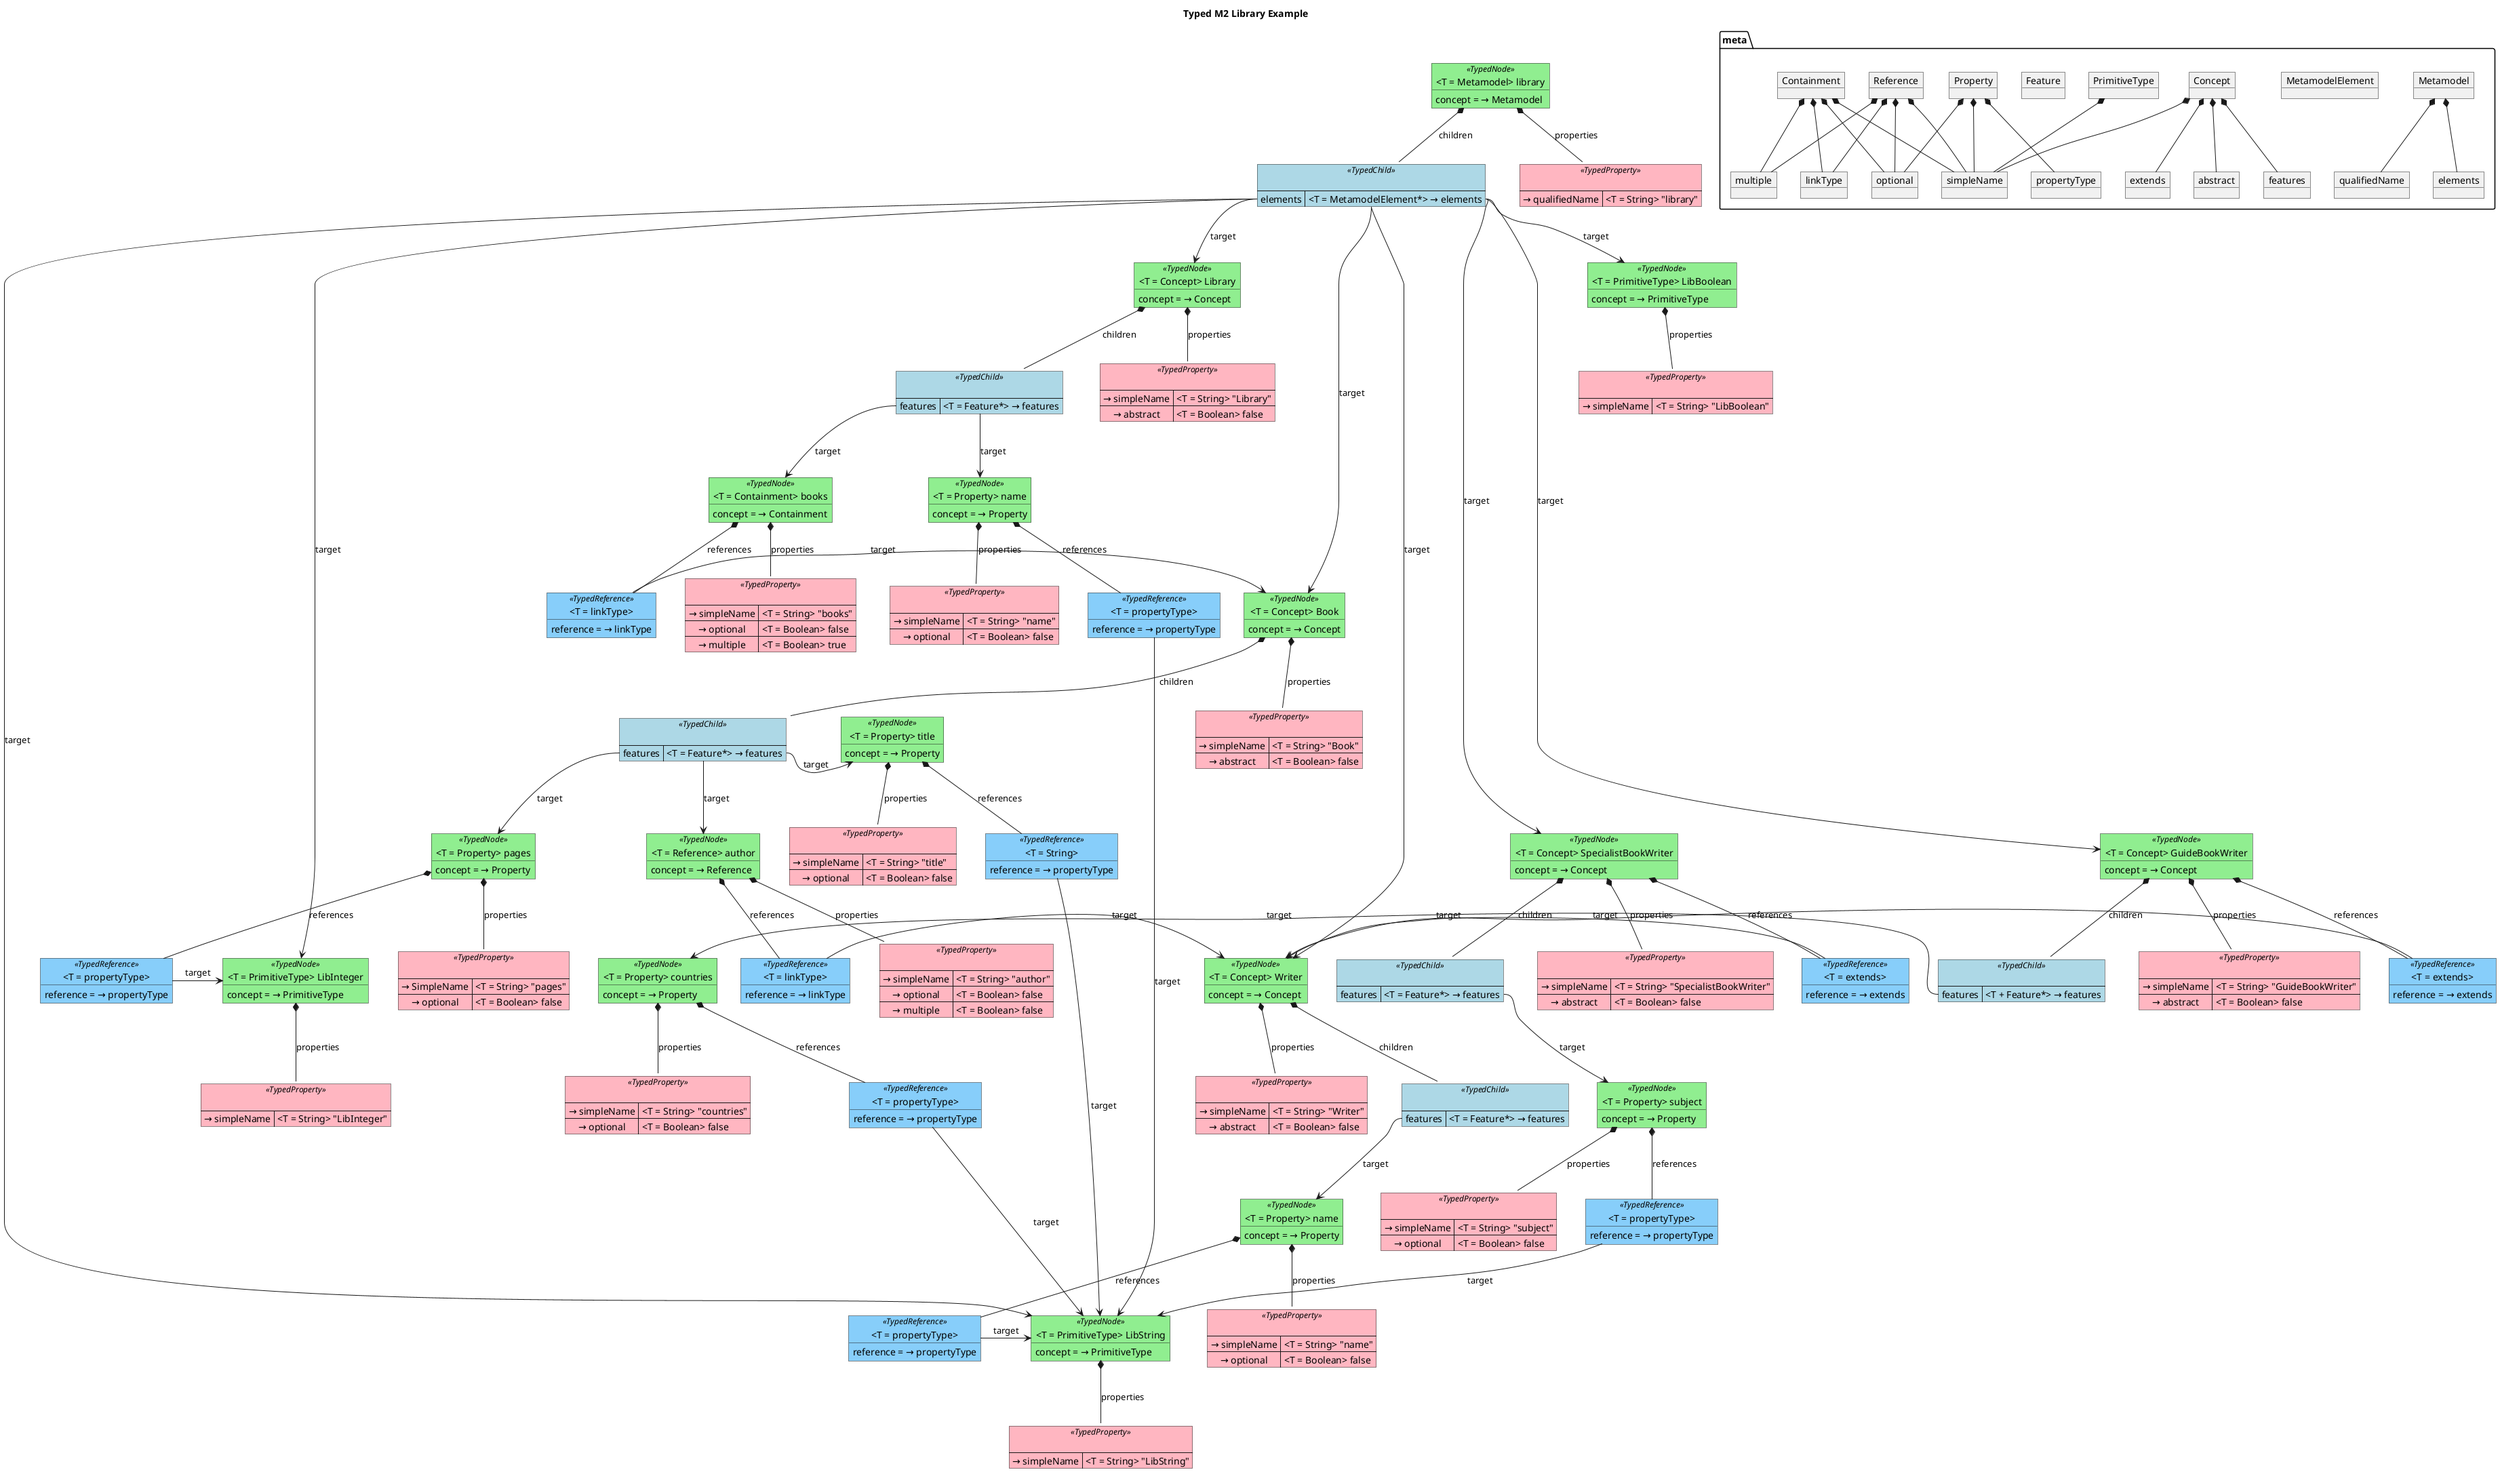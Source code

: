 @startuml
title Typed M2 Library Example

skinparam object {
    BackgroundColor<<TypedNode>> LightGreen
    BackgroundColor<<TypedReference>> LightSkyBlue
}
skinparam map {
    BackgroundColor<<TypedProperty>> LightPink
    BackgroundColor<<TypedChild>> LightBlue
}

package meta {
    object "Metamodel" as metamodel

    object "qualifiedName" as qualifiedName
    metamodel *-- qualifiedName

    object MetamodelElement

    object "elements" as elements
    metamodel *-- elements

    object "Concept" as concept

    object "simpleName" as simpleName
    concept *-- simpleName

    object "abstract" as abstract
    concept *-- abstract

    object "features" as features
    concept *-- features

    object "extends" as extends
    concept *-- extends

    object "PrimitiveType" as primitiveType
    primitiveType *-- simpleName

    object "Feature" as Feature

    object "Property" as property
    property *-- simpleName

    object "optional" as optional
    property *-- optional

    object "propertyType" as propertyType
    property *-- propertyType

    object "Reference" as reference
    reference *-- simpleName
    reference *-- optional

    object "multiple" as multiple
    reference *-- multiple

    object "linkType" as linkType
    reference *-- linkType

    object "Containment" as containment
    containment *-- simpleName
    containment *-- optional
    containment *-- multiple
    containment *-- linkType
}

' library (metamodel)

object "<T = Metamodel> library" as library<<TypedNode>> {
    concept = → Metamodel
}
'metamodel <- library #lightgray: concept


map " " as libraryQualifiedName<<TypedProperty>> {
    → qualifiedName => <T = String> "library"
}
library *-- libraryQualifiedName: properties
'qualifiedName <- libraryQualifiedName #lightgray: property

map " " as libraryChildren<<TypedChild>> {
    elements => <T = MetamodelElement*> → elements
}
library *-- libraryChildren: children
'elements <- libraryLibString #lightgray: containment

' LibString

object "<T = PrimitiveType> LibString" as LibString<<TypedNode>> {
    concept = → PrimitiveType
}
'primitiveType <- LibString #lightgray: concept

libraryChildren::elements --> LibString: target

map " " as LibStringName<<TypedProperty>> {
    → simpleName => <T = String> "LibString"
}
LibString *-- LibStringName: properties
'simpleName <- LibStringName #lightgray: property

' LibBoolean

object "<T = PrimitiveType> LibBoolean" as LibBoolean<<TypedNode>> {
    concept = → PrimitiveType
}
'primitiveType <- LibBoolean #lightgray: concept

libraryChildren::elements --> LibBoolean: target

map " " as LibBooleanName<<TypedProperty>> {
    → simpleName => <T = String> "LibBoolean"
}
LibBoolean *-- LibBooleanName: properties
'simpleName <- LibBooleanName #lightgray: property

' LibInteger

object "<T = PrimitiveType> LibInteger" as LibInteger<<TypedNode>> {
    concept = → PrimitiveType
}
'primitiveType <- LibInteger #lightgray: concept

libraryChildren::elements --> LibInteger: target

map " " as LibIntegerName<<TypedProperty>> {
    → simpleName => <T = String> "LibInteger"
}
LibInteger *-- LibIntegerName: properties
'simpleName <- LibIntegerName #lightgray: property

' Book

object "<T = Concept> Book" as Book<<TypedNode>> {
    concept = → Concept
}
'concept <- Book #lightgray: concept

libraryChildren::elements --> Book: target

map " " as bookName<<TypedProperty>> {
    → simpleName => <T = String> "Book"
    → abstract => <T = Boolean> false
}
Book *-- bookName: properties

' Book.title

object "<T = Property> title" as title<<TypedNode>> {
    concept = → Property
}
'property <- title #lightgray: concept

map " " as bookChildren<<TypedChild>> {
     features => <T = Feature*> → features
}
Book *-- bookChildren: children
bookChildren::features -> title: target

map " " as titleName<<TypedProperty>> {
    → simpleName => <T = String> "title"
    → optional => <T = Boolean> false
}
title *-- titleName: properties
'simpleName <- titleName #lightgray: property

object "<T = String>" as titleType<<TypedReference>> {
    reference = → propertyType
}
title *-- titleType: references
'propertyType <- titleType #lightgray: reference
titleType -> LibString: target

' Book.pages

object "<T = Property> pages" as pages<<TypedNode>> {
    concept = → Property
}
'property <- pages #lightgray: concept

bookChildren::features --> pages: target

map " " as pagesName<<TypedProperty>> {
    → SimpleName => <T = String> "pages"
    → optional => <T = Boolean> false
}
pages *-- pagesName: properties
'simpleName <- pagesName #lightgray: property

object "<T = propertyType>" as pagesType<<TypedReference>> {
    reference = → propertyType
}
pages *-- pagesType: references
'propertyType <- pagesType #lightgray: reference
pagesType -> LibInteger: target

' Book.author

object "<T = Reference> author" as author<<TypedNode>> {
    concept = → Reference
}
'reference <- author #lightgray: concept

bookChildren::features --> author: target

map " " as authorName<<TypedProperty>> {
    → simpleName => <T = String> "author"
    → optional => <T = Boolean> false
    → multiple => <T = Boolean> false
}
author *-- authorName: properties
'simpleName <- authorName #lightgray: property


object "<T = linkType>" as authorType<<TypedReference>> {
    reference = → linkType
}
author *-- authorType: references
'linkType <- authorType #lightgray: reference


' Library (node)

object "<T = Concept> Library" as Library<<TypedNode>> {
    concept = → Concept
}
'concept <- Library #lightgray: concept

libraryChildren::elements --> Library: target

map " " as libraryName<<TypedProperty>> {
    → simpleName => <T = String> "Library"
    → abstract => <T = Boolean> false

}
Library *-- libraryName: properties
'simpleName <- libraryName #lightgray: property

' Library.name

object "<T = Property> name" as libraryNameNode<<TypedNode>> {
    concept = → Property
}
'property <- libraryNameNode #lightgray: concept

map " " as LibraryNodeChildren<<TypedChild>> {
     features => <T = Feature*> → features
}
Library *-- LibraryNodeChildren: children
LibraryNodeChildren::features --> libraryNameNode: target

map " " as libraryNameName<<TypedProperty>> {
    → simpleName => <T = String> "name"
    → optional => <T = Boolean> false
}
libraryNameNode *-- libraryNameName: properties
'simpleName <- libraryNameName #lightgray: property

object "<T = propertyType>" as libraryNameNodeType<<TypedReference>> {
    reference = → propertyType
}
libraryNameNode *-- libraryNameNodeType: references
'propertyType <- libraryNameNodeType #lightgray: reference
libraryNameNodeType -> LibString: target

' Library.books

object "<T = Containment> books" as books<<TypedNode>> {
    concept = → Containment
}
'containment <- books #lightgray: concept

LibraryNodeChildren::features --> books: target


map " " as booksName<<TypedProperty>> {
    → simpleName => <T = String> "books"
    → optional => <T = Boolean> false
    → multiple => <T = Boolean> true
}
books *-- booksName: properties
'simpleName <- booksName #lightgray: property

object "<T = linkType>" as booksType<<TypedReference>> {
    reference = → linkType
}
books *-- booksType: references
'linkType <- booksType #lightgray: reference
booksType -> Book: target

' Writer

object "<T = Concept> Writer" as Writer<<TypedNode>> {
    concept = → Concept
}
'concept <- Writer #lightgray: concept


libraryChildren::elements --> Writer: target
authorType -> Writer: target

map " " as Writer_Name<<TypedProperty>> {
    → simpleName => <T = String> "Writer"
    → abstract => <T = Boolean> false
}
Writer *-- Writer_Name: properties
'simpleName <- Writer_Name #lightgray: property

' Writer.name

object "<T = Property> name" as writerName<<TypedNode>> {
    concept = → Property
}
'property <- writerName #lightgray: concept

map " " as WriterChildren<<TypedChild>> {
     features => <T = Feature*> → features
}
Writer *-- WriterChildren: children
WriterChildren::features --> writerName: target

map " " as writerNameName<<TypedProperty>> {
    → simpleName => <T = String> "name"
    → optional => <T = Boolean> false
}
writerName *-- writerNameName: properties
'simpleName <- writerNameName #lightgray: property

object "<T = propertyType>" as writerNameType<<TypedReference>> {
    reference = → propertyType
}
writerName *-- writerNameType: references
'propertyType <- writerNameType #lightgray: reference
writerNameType -> LibString: target

' GuideBookWriter

object "<T = Concept> GuideBookWriter" as GuideBookWriter<<TypedNode>> {
    concept = → Concept
}
'concept <- GuideBookWriter #lightgray: concept

libraryChildren::elements --> GuideBookWriter: target

map " " as GuideBookWriterName<<TypedProperty>> {
    → simpleName => <T = String> "GuideBookWriter"
    → abstract => <T = Boolean> false
}
GuideBookWriter *-- GuideBookWriterName: properties
'simpleName <- GuideBookWriterName #lightgray: property

object "<T = extends>" as GuideBookWriterExtends<<TypedReference>> {
    reference = → extends
}
GuideBookWriter *-- GuideBookWriterExtends: references
'extends <- GuideBookWriterExtends #lightgray: reference
GuideBookWriterExtends -> Writer: target

' GuideBookWriter.countries

object "<T = Property> countries" as countries<<TypedNode>> {
    concept = → Property
}
'simpleName <- countries #lightgray: property

map " " as GuideBookWriterChildren<<TypedChild>> {
     features => <T + Feature*> → features
}
GuideBookWriter *-- GuideBookWriterChildren: children
GuideBookWriterChildren::features -> countries: target

map " " as countriesName<<TypedProperty>> {
    → simpleName => <T = String> "countries"
    → optional => <T = Boolean> false
}
countries *-- countriesName: properties
'simpleName <- countriesName #lightgray: property

object "<T = propertyType>" as countriesType<<TypedReference>> {
    reference = → propertyType
}
countries *-- countriesType: references
'propertyType <- countriesType #lightgray: reference
countriesType -> LibString: target

' SpecialistBookWriter

object "<T = Concept> SpecialistBookWriter" as SpecialistBookWriter<<TypedNode>> {
    concept = → Concept
}
'concept <- SpecialistBookWriter #lightgray: concept

libraryChildren::elements --> SpecialistBookWriter: target

map " " as SpecialistBookWriterName<<TypedProperty>> {
    → simpleName => <T = String> "SpecialistBookWriter"
    → abstract => <T = Boolean> false
}
SpecialistBookWriter *-- SpecialistBookWriterName: properties
'simpleName <- SpecialistBookWriterName #lightgray: property

object "<T = extends>" as SpecialistBookWriterExtends<<TypedReference>> {
    reference = → extends
}
SpecialistBookWriter *-- SpecialistBookWriterExtends: references
'extends <- SpecialistBookWriterExtends #lightgray: reference
SpecialistBookWriterExtends -> Writer: target

' SpecialistBookWriter.subject

object "<T = Property> subject" as subject<<TypedNode>> {
    concept = → Property
}
'simpleName <- subject #lightgray: property

map " " as SpecialistBookWriterChildren<<TypedChild>> {
     features => <T = Feature*> → features
}
SpecialistBookWriter *-- SpecialistBookWriterChildren: children
SpecialistBookWriterChildren::features --> subject: target

map " " as subjectName<<TypedProperty>> {
    → simpleName => <T = String> "subject"
    → optional => <T = Boolean> false
}
subject *-- subjectName: properties
'simpleName <- subjectName #lightgray: property

object "<T = propertyType>" as subjectType<<TypedReference>> {
    reference = → propertyType
}
subject *-- subjectType: references
'propertyType <- subjectType #lightgray: reference
subjectType -> LibString: target

@enduml
